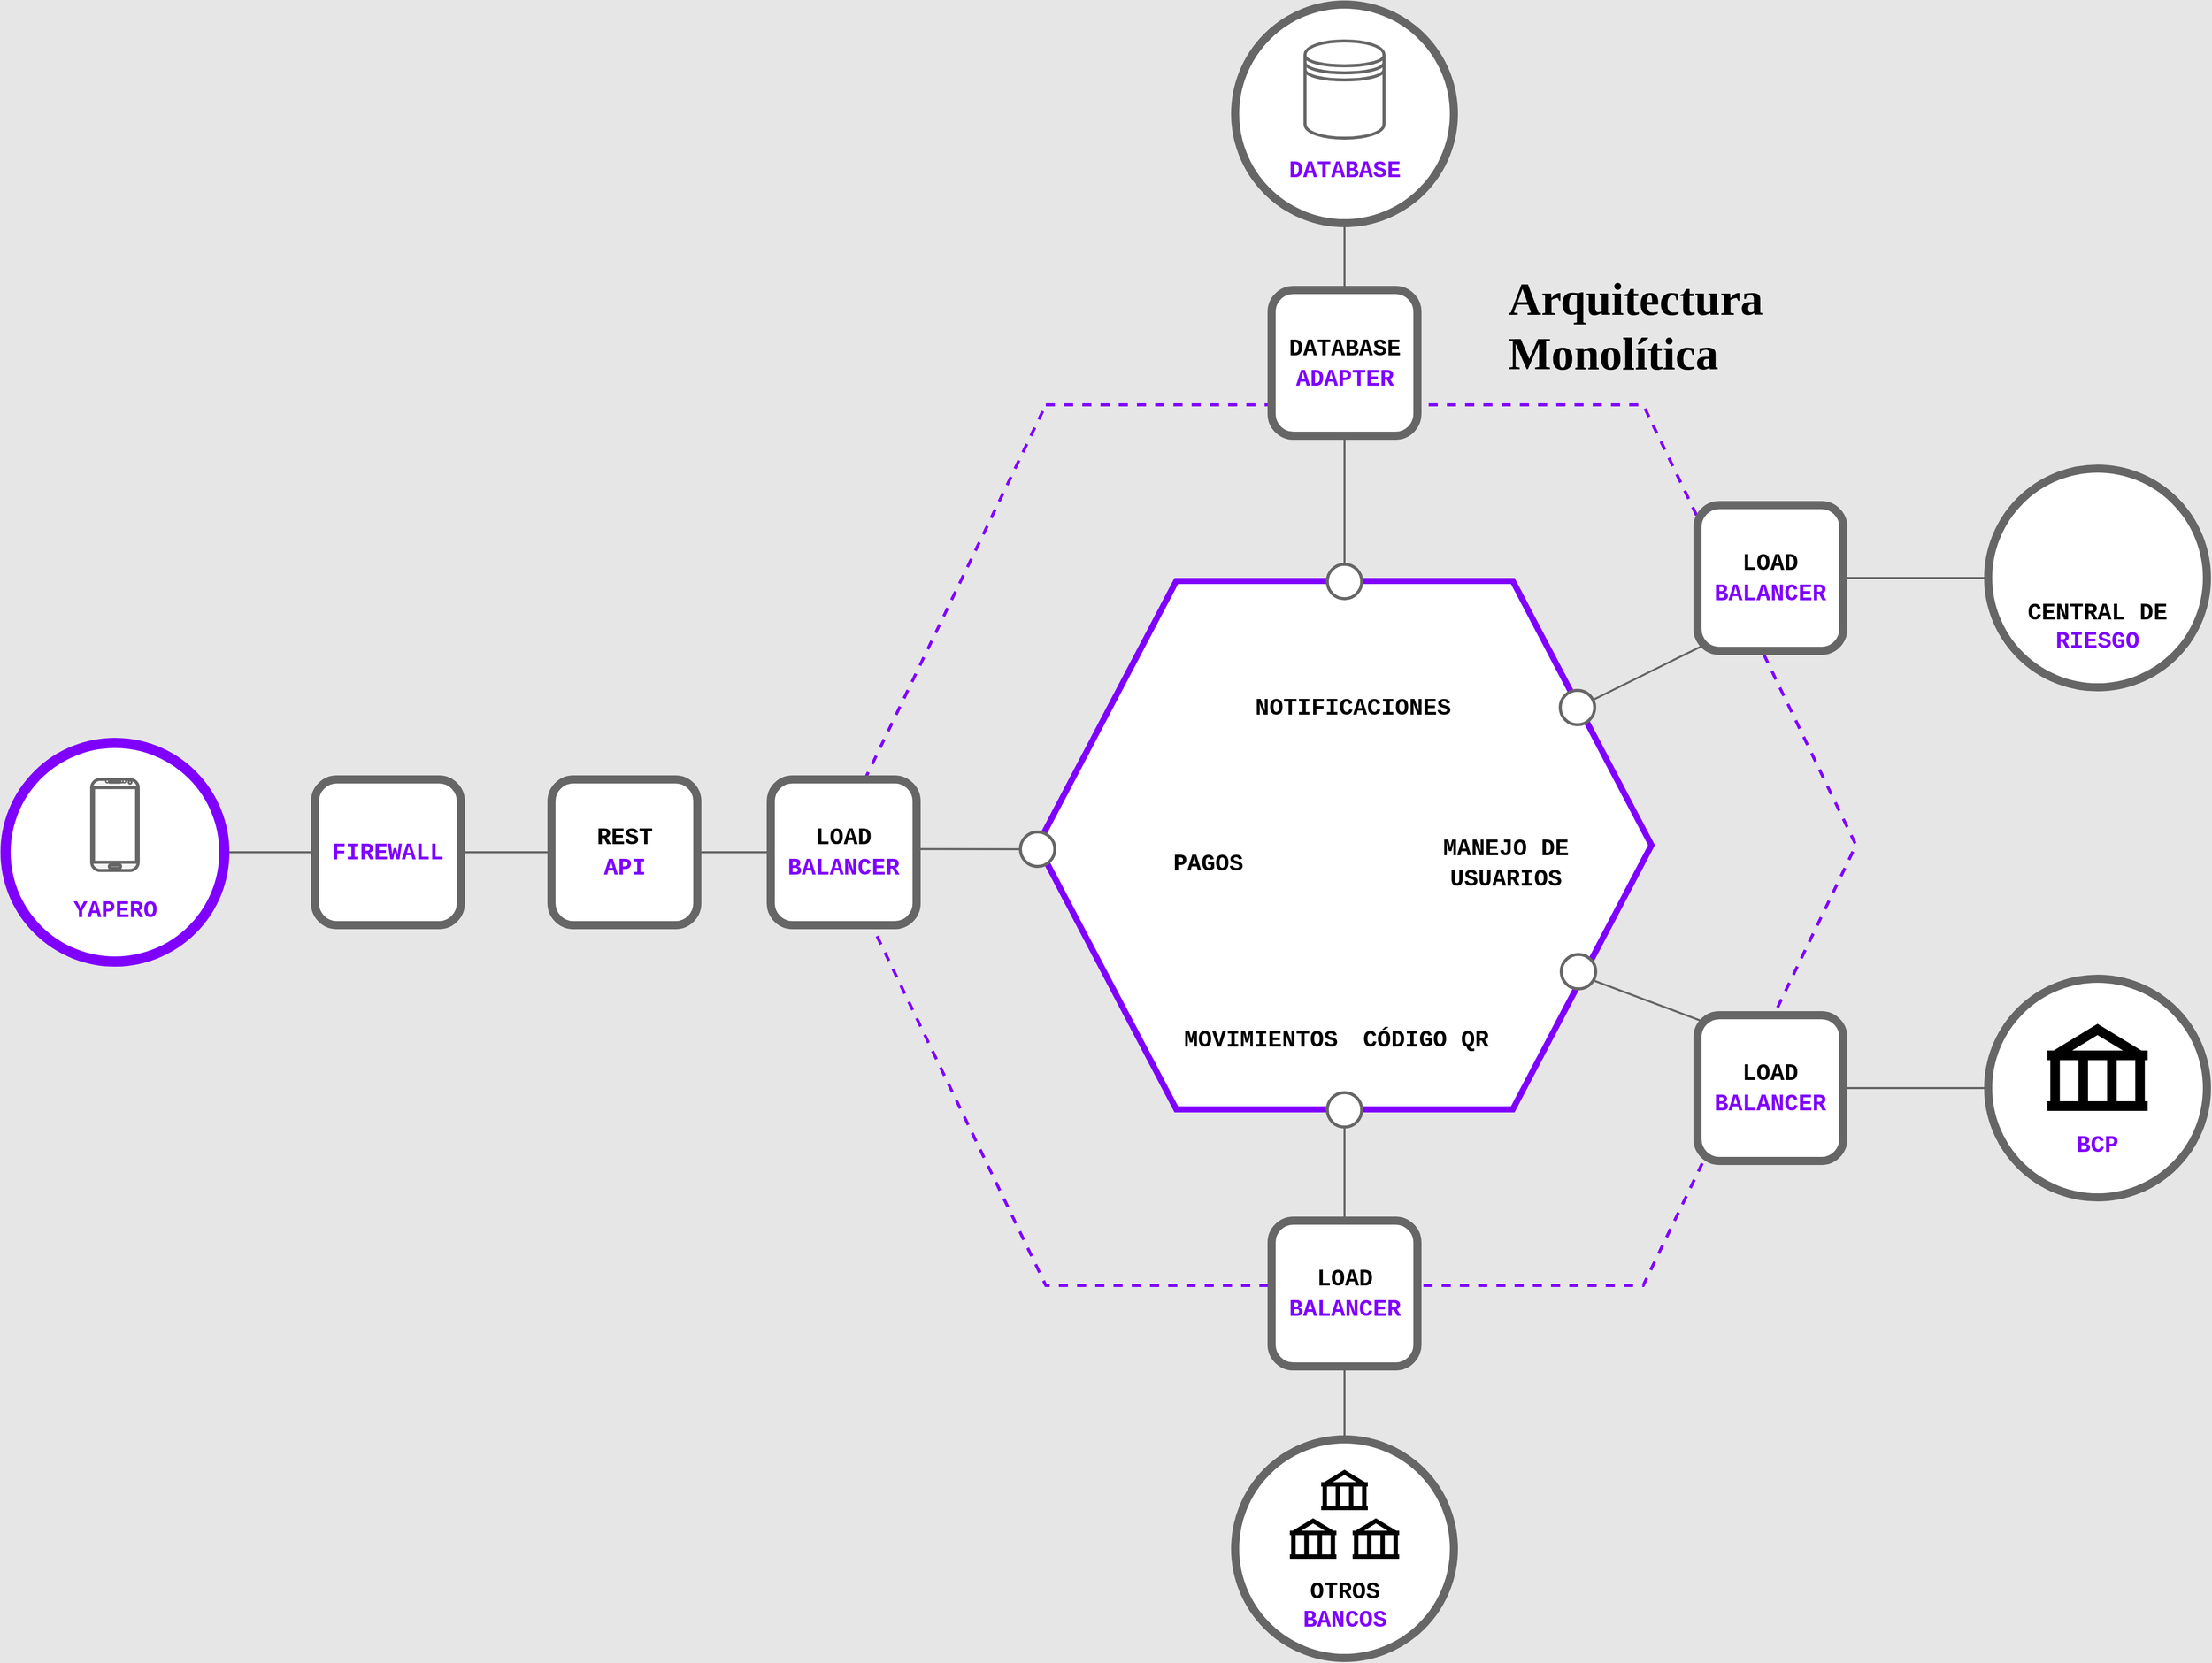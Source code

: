 <mxfile version="10.6.5"><diagram id="Nj3CNMMHIcebj8UWDayU" name="Page-1"><mxGraphModel dx="3898" dy="2131" grid="0" gridSize="18" guides="1" tooltips="1" connect="1" arrows="1" fold="1" page="0" pageScale="1" pageWidth="2339" pageHeight="3300" background="#E6E6E6" math="0" shadow="0"><root><mxCell id="0"/><mxCell id="1" parent="0"/><mxCell id="2wdXsBtrSsYrzA7lYTC0-44" value="" style="group" vertex="1" connectable="0" parent="1"><mxGeometry x="389.5" y="184" width="1010" height="870" as="geometry"/></mxCell><mxCell id="2wdXsBtrSsYrzA7lYTC0-16" value="" style="shape=hexagon;perimeter=hexagonPerimeter2;whiteSpace=wrap;html=1;strokeWidth=3;fillColor=none;strokeColor=#7F00FF;dashed=1;size=0.208;" vertex="1" parent="2wdXsBtrSsYrzA7lYTC0-44"><mxGeometry width="1010" height="870" as="geometry"/></mxCell><mxCell id="2wdXsBtrSsYrzA7lYTC0-4" value="" style="shape=hexagon;perimeter=hexagonPerimeter2;whiteSpace=wrap;html=1;strokeWidth=6;fillColor=#ffffff;strokeColor=#7F00FF;size=0.226;" vertex="1" parent="2wdXsBtrSsYrzA7lYTC0-44"><mxGeometry x="201.907" y="174" width="606.186" height="522" as="geometry"/></mxCell><mxCell id="2wdXsBtrSsYrzA7lYTC0-38" value="" style="shape=image;html=1;verticalAlign=top;verticalLabelPosition=bottom;labelBackgroundColor=#ffffff;imageAspect=0;aspect=fixed;image=https://cdn0.iconfinder.com/data/icons/heroicons-ui/24/icon-notification-128.png;rounded=1;dashed=1;strokeColor=#666666;strokeWidth=3;fillColor=none;" vertex="1" parent="2wdXsBtrSsYrzA7lYTC0-44"><mxGeometry x="467" y="201" width="90" height="90" as="geometry"/></mxCell><mxCell id="2wdXsBtrSsYrzA7lYTC0-37" value="" style="shape=image;html=1;verticalAlign=top;verticalLabelPosition=bottom;labelBackgroundColor=#ffffff;imageAspect=0;aspect=fixed;image=https://cdn3.iconfinder.com/data/icons/google-material-design-icons/48/ic_payment_48px-128.png;rounded=1;dashed=1;strokeColor=#666666;strokeWidth=3;fillColor=none;" vertex="1" parent="2wdXsBtrSsYrzA7lYTC0-44"><mxGeometry x="315" y="324" width="111" height="111" as="geometry"/></mxCell><mxCell id="2wdXsBtrSsYrzA7lYTC0-41" value="" style="shape=image;html=1;verticalAlign=top;verticalLabelPosition=bottom;labelBackgroundColor=#ffffff;imageAspect=0;aspect=fixed;image=https://cdn2.iconfinder.com/data/icons/ios-7-icons/50/user_male2-128.png;rounded=1;strokeColor=#666666;strokeWidth=3;fillColor=none;" vertex="1" parent="2wdXsBtrSsYrzA7lYTC0-44"><mxGeometry x="619" y="334.5" width="90" height="90" as="geometry"/></mxCell><mxCell id="2wdXsBtrSsYrzA7lYTC0-43" value="" style="shape=image;html=1;verticalAlign=top;verticalLabelPosition=bottom;labelBackgroundColor=#ffffff;imageAspect=0;aspect=fixed;image=https://cdn0.iconfinder.com/data/icons/feather/96/paper-128.png;rounded=1;strokeColor=#7F00FF;strokeWidth=3;fillColor=none;" vertex="1" parent="2wdXsBtrSsYrzA7lYTC0-44"><mxGeometry x="377" y="520" width="90" height="90" as="geometry"/></mxCell><mxCell id="2wdXsBtrSsYrzA7lYTC0-42" value="" style="shape=image;html=1;verticalAlign=top;verticalLabelPosition=bottom;labelBackgroundColor=#ffffff;imageAspect=0;aspect=fixed;image=https://cdn1.iconfinder.com/data/icons/ios-11-glyphs/30/qr_code-128.png;rounded=1;strokeColor=#666666;strokeWidth=3;fillColor=none;" vertex="1" parent="2wdXsBtrSsYrzA7lYTC0-44"><mxGeometry x="544" y="522" width="97" height="97" as="geometry"/></mxCell><mxCell id="2wdXsBtrSsYrzA7lYTC0-45" value="&lt;font style=&quot;font-size: 23px;&quot;&gt;&lt;b style=&quot;font-size: 23px;&quot;&gt;&lt;font style=&quot;font-size: 23px;&quot; face=&quot;Courier New&quot;&gt;MANEJO DE USUARIOS&lt;/font&gt;&lt;/b&gt;&lt;/font&gt;" style="text;html=1;strokeColor=none;fillColor=none;align=center;verticalAlign=middle;whiteSpace=wrap;rounded=0;spacing=0;fontSize=23;" vertex="1" parent="2wdXsBtrSsYrzA7lYTC0-44"><mxGeometry x="593" y="423" width="142" height="60" as="geometry"/></mxCell><mxCell id="2wdXsBtrSsYrzA7lYTC0-46" value="&lt;font style=&quot;font-size: 23px;&quot;&gt;&lt;b style=&quot;font-size: 23px;&quot;&gt;&lt;font style=&quot;font-size: 23px;&quot; face=&quot;Courier New&quot;&gt;PAGOS&lt;br style=&quot;font-size: 23px;&quot;&gt;&lt;/font&gt;&lt;/b&gt;&lt;/font&gt;" style="text;html=1;strokeColor=none;fillColor=none;align=center;verticalAlign=middle;whiteSpace=wrap;rounded=0;spacing=0;fontSize=23;" vertex="1" parent="2wdXsBtrSsYrzA7lYTC0-44"><mxGeometry x="299.5" y="423" width="142" height="60" as="geometry"/></mxCell><mxCell id="2wdXsBtrSsYrzA7lYTC0-47" value="&lt;font style=&quot;font-size: 23px;&quot;&gt;&lt;b style=&quot;font-size: 23px;&quot;&gt;&lt;font style=&quot;font-size: 23px;&quot; face=&quot;Courier New&quot;&gt;MOVIMIENTOS&lt;br style=&quot;font-size: 23px;&quot;&gt;&lt;/font&gt;&lt;/b&gt;&lt;/font&gt;" style="text;html=1;strokeColor=none;fillColor=none;align=center;verticalAlign=middle;whiteSpace=wrap;rounded=0;spacing=0;fontSize=23;" vertex="1" parent="2wdXsBtrSsYrzA7lYTC0-44"><mxGeometry x="351" y="597" width="142" height="60" as="geometry"/></mxCell><mxCell id="2wdXsBtrSsYrzA7lYTC0-48" value="&lt;font style=&quot;font-size: 23px;&quot;&gt;&lt;b style=&quot;font-size: 23px;&quot;&gt;&lt;font style=&quot;font-size: 23px;&quot; face=&quot;Courier New&quot;&gt;CÓDIGO QR&lt;br style=&quot;font-size: 23px;&quot;&gt;&lt;/font&gt;&lt;/b&gt;&lt;/font&gt;" style="text;html=1;strokeColor=none;fillColor=none;align=center;verticalAlign=middle;whiteSpace=wrap;rounded=0;spacing=0;fontSize=23;" vertex="1" parent="2wdXsBtrSsYrzA7lYTC0-44"><mxGeometry x="514" y="597" width="142" height="60" as="geometry"/></mxCell><mxCell id="2wdXsBtrSsYrzA7lYTC0-49" value="&lt;font style=&quot;font-size: 23px;&quot;&gt;&lt;b style=&quot;font-size: 23px;&quot;&gt;&lt;font style=&quot;font-size: 23px;&quot; face=&quot;Courier New&quot;&gt;NOTIFICACIONES&lt;br style=&quot;font-size: 23px;&quot;&gt;&lt;/font&gt;&lt;/b&gt;&lt;/font&gt;" style="text;html=1;strokeColor=none;fillColor=none;align=center;verticalAlign=middle;whiteSpace=wrap;rounded=0;spacing=0;fontSize=23;" vertex="1" parent="2wdXsBtrSsYrzA7lYTC0-44"><mxGeometry x="442" y="269" width="142" height="60" as="geometry"/></mxCell><mxCell id="2wdXsBtrSsYrzA7lYTC0-50" value="" style="ellipse;whiteSpace=wrap;html=1;aspect=fixed;rounded=1;strokeColor=#666666;strokeWidth=3;fillColor=#ffffff;" vertex="1" parent="2wdXsBtrSsYrzA7lYTC0-44"><mxGeometry x="185" y="422" width="34" height="34" as="geometry"/></mxCell><mxCell id="2wdXsBtrSsYrzA7lYTC0-55" value="" style="ellipse;whiteSpace=wrap;html=1;aspect=fixed;rounded=1;strokeColor=#666666;strokeWidth=3;fillColor=#ffffff;" vertex="1" parent="2wdXsBtrSsYrzA7lYTC0-44"><mxGeometry x="488" y="157.5" width="34" height="34" as="geometry"/></mxCell><mxCell id="2wdXsBtrSsYrzA7lYTC0-58" value="" style="ellipse;whiteSpace=wrap;html=1;aspect=fixed;rounded=1;strokeColor=#666666;strokeWidth=3;fillColor=#ffffff;" vertex="1" parent="2wdXsBtrSsYrzA7lYTC0-44"><mxGeometry x="718" y="282" width="34" height="34" as="geometry"/></mxCell><mxCell id="2wdXsBtrSsYrzA7lYTC0-78" value="" style="ellipse;whiteSpace=wrap;html=1;aspect=fixed;rounded=1;strokeColor=#666666;strokeWidth=3;fillColor=#ffffff;" vertex="1" parent="2wdXsBtrSsYrzA7lYTC0-44"><mxGeometry x="719" y="543" width="34" height="34" as="geometry"/></mxCell><mxCell id="2wdXsBtrSsYrzA7lYTC0-5" value="&lt;div style=&quot;font-size: 23px&quot;&gt;&lt;b&gt;&lt;font style=&quot;font-size: 23px&quot; face=&quot;Courier New&quot;&gt;REST&lt;/font&gt;&lt;/b&gt;&lt;/div&gt;&lt;div style=&quot;font-size: 23px&quot;&gt;&lt;b&gt;&lt;font style=&quot;font-size: 23px&quot; face=&quot;Courier New&quot;&gt;&lt;font color=&quot;#7F00FF&quot;&gt;API&lt;/font&gt;&lt;br&gt;&lt;/font&gt;&lt;/b&gt;&lt;/div&gt;" style="whiteSpace=wrap;html=1;aspect=fixed;strokeColor=#666666;strokeWidth=8;fillColor=#ffffff;rounded=1;" vertex="1" parent="1"><mxGeometry x="111.5" y="554" width="144" height="144" as="geometry"/></mxCell><mxCell id="2wdXsBtrSsYrzA7lYTC0-7" value="&lt;div style=&quot;font-size: 23px&quot;&gt;&lt;b&gt;&lt;font style=&quot;font-size: 23px&quot; face=&quot;Courier New&quot;&gt;DATABASE&lt;/font&gt;&lt;/b&gt;&lt;/div&gt;&lt;div style=&quot;font-size: 23px&quot;&gt;&lt;b&gt;&lt;font style=&quot;font-size: 23px&quot; face=&quot;Courier New&quot;&gt;&lt;font color=&quot;#7F00FF&quot;&gt;ADAPTER&lt;/font&gt;&lt;br&gt;&lt;/font&gt;&lt;/b&gt;&lt;/div&gt;" style="whiteSpace=wrap;html=1;aspect=fixed;strokeColor=#666666;strokeWidth=8;fillColor=#ffffff;rounded=1;" vertex="1" parent="1"><mxGeometry x="822.5" y="70.5" width="144" height="144" as="geometry"/></mxCell><mxCell id="2wdXsBtrSsYrzA7lYTC0-11" value="&lt;div style=&quot;font-size: 23px&quot;&gt;&lt;b&gt;&lt;font style=&quot;font-size: 23px&quot; face=&quot;Courier New&quot;&gt;&lt;font color=&quot;#7F00FF&quot;&gt;FIREWALL&lt;/font&gt;&lt;br&gt;&lt;/font&gt;&lt;/b&gt;&lt;/div&gt;" style="whiteSpace=wrap;html=1;aspect=fixed;strokeColor=#666666;strokeWidth=8;fillColor=#ffffff;rounded=1;" vertex="1" parent="1"><mxGeometry x="-122" y="554" width="144" height="144" as="geometry"/></mxCell><mxCell id="2wdXsBtrSsYrzA7lYTC0-14" value="&lt;div style=&quot;font-size: 23px&quot;&gt;&lt;b&gt;&lt;font style=&quot;font-size: 23px&quot; face=&quot;Courier New&quot;&gt;LOAD&lt;/font&gt;&lt;/b&gt;&lt;/div&gt;&lt;div style=&quot;font-size: 23px&quot;&gt;&lt;b&gt;&lt;font style=&quot;font-size: 23px&quot; face=&quot;Courier New&quot;&gt;&lt;font color=&quot;#7F00FF&quot;&gt;BALANCER&lt;/font&gt;&lt;br&gt;&lt;/font&gt;&lt;/b&gt;&lt;/div&gt;" style="whiteSpace=wrap;html=1;aspect=fixed;strokeColor=#666666;strokeWidth=8;fillColor=#ffffff;rounded=1;" vertex="1" parent="1"><mxGeometry x="328" y="554" width="144" height="144" as="geometry"/></mxCell><mxCell id="2wdXsBtrSsYrzA7lYTC0-18" value="&lt;div style=&quot;font-size: 23px&quot;&gt;&lt;b&gt;&lt;font style=&quot;font-size: 23px&quot; face=&quot;Courier New&quot;&gt;LOAD&lt;/font&gt;&lt;/b&gt;&lt;/div&gt;&lt;div style=&quot;font-size: 23px&quot;&gt;&lt;b&gt;&lt;font style=&quot;font-size: 23px&quot; face=&quot;Courier New&quot;&gt;&lt;font color=&quot;#7F00FF&quot;&gt;BALANCER&lt;/font&gt;&lt;br&gt;&lt;/font&gt;&lt;/b&gt;&lt;/div&gt;" style="whiteSpace=wrap;html=1;aspect=fixed;strokeColor=#666666;strokeWidth=8;fillColor=#ffffff;rounded=1;" vertex="1" parent="1"><mxGeometry x="1243" y="283" width="144" height="144" as="geometry"/></mxCell><mxCell id="2wdXsBtrSsYrzA7lYTC0-19" value="&lt;div style=&quot;font-size: 23px&quot;&gt;&lt;b&gt;&lt;font style=&quot;font-size: 23px&quot; face=&quot;Courier New&quot;&gt;LOAD&lt;/font&gt;&lt;/b&gt;&lt;/div&gt;&lt;div style=&quot;font-size: 23px&quot;&gt;&lt;b&gt;&lt;font style=&quot;font-size: 23px&quot; face=&quot;Courier New&quot;&gt;&lt;font color=&quot;#7F00FF&quot;&gt;BALANCER&lt;/font&gt;&lt;br&gt;&lt;/font&gt;&lt;/b&gt;&lt;/div&gt;" style="whiteSpace=wrap;html=1;aspect=fixed;strokeColor=#666666;strokeWidth=8;fillColor=#ffffff;rounded=1;" vertex="1" parent="1"><mxGeometry x="1243" y="787" width="144" height="144" as="geometry"/></mxCell><mxCell id="2wdXsBtrSsYrzA7lYTC0-20" value="&lt;div style=&quot;font-size: 23px&quot;&gt;&lt;b&gt;&lt;font style=&quot;font-size: 23px&quot; face=&quot;Courier New&quot;&gt;LOAD&lt;/font&gt;&lt;/b&gt;&lt;/div&gt;&lt;div style=&quot;font-size: 23px&quot;&gt;&lt;b&gt;&lt;font style=&quot;font-size: 23px&quot; face=&quot;Courier New&quot;&gt;&lt;font color=&quot;#7F00FF&quot;&gt;BALANCER&lt;/font&gt;&lt;br&gt;&lt;/font&gt;&lt;/b&gt;&lt;/div&gt;" style="whiteSpace=wrap;html=1;aspect=fixed;strokeColor=#666666;strokeWidth=8;fillColor=#ffffff;rounded=1;" vertex="1" parent="1"><mxGeometry x="822.5" y="990" width="144" height="144" as="geometry"/></mxCell><mxCell id="2wdXsBtrSsYrzA7lYTC0-8" value="" style="ellipse;whiteSpace=wrap;html=1;aspect=fixed;strokeWidth=8;fillColor=#ffffff;strokeColor=#666666;" vertex="1" parent="1"><mxGeometry x="786.5" y="-211.5" width="216" height="216" as="geometry"/></mxCell><mxCell id="2wdXsBtrSsYrzA7lYTC0-9" value="&lt;br&gt;&lt;font size=&quot;1&quot; face=&quot;Courier New&quot;&gt;&lt;b&gt;&lt;font style=&quot;font-size: 23px&quot;&gt;DATABASE&lt;/font&gt;&lt;/b&gt;&lt;/font&gt;" style="text;html=1;strokeColor=none;fillColor=none;align=center;verticalAlign=middle;whiteSpace=wrap;rounded=0;fontColor=#7F00FF;" vertex="1" parent="1"><mxGeometry x="838.5" y="-75.5" width="112" height="43" as="geometry"/></mxCell><mxCell id="2wdXsBtrSsYrzA7lYTC0-10" value="" style="shape=datastore;whiteSpace=wrap;html=1;rounded=1;strokeColor=#666666;strokeWidth=3;fillColor=#ffffff;" vertex="1" parent="1"><mxGeometry x="855.5" y="-175.5" width="78" height="96" as="geometry"/></mxCell><mxCell id="2wdXsBtrSsYrzA7lYTC0-23" value="" style="ellipse;whiteSpace=wrap;html=1;aspect=fixed;strokeWidth=8;fillColor=#ffffff;strokeColor=#666666;" vertex="1" parent="1"><mxGeometry x="1530" y="751" width="216" height="216" as="geometry"/></mxCell><mxCell id="2wdXsBtrSsYrzA7lYTC0-24" value="&lt;font color=&quot;#7F00FF&quot;&gt;&lt;br&gt;&lt;font size=&quot;1&quot; face=&quot;Courier New&quot;&gt;&lt;b&gt;&lt;font style=&quot;font-size: 23px&quot;&gt;BCP&lt;/font&gt;&lt;/b&gt;&lt;/font&gt;&lt;/font&gt;" style="text;html=1;strokeColor=none;fillColor=none;align=center;verticalAlign=middle;whiteSpace=wrap;rounded=0;" vertex="1" parent="1"><mxGeometry x="1582" y="887" width="112" height="43" as="geometry"/></mxCell><mxCell id="2wdXsBtrSsYrzA7lYTC0-29" value="" style="group" vertex="1" connectable="0" parent="1"><mxGeometry x="1530" y="247" width="216" height="216" as="geometry"/></mxCell><mxCell id="2wdXsBtrSsYrzA7lYTC0-21" value="" style="ellipse;whiteSpace=wrap;html=1;aspect=fixed;strokeWidth=8;fillColor=#ffffff;strokeColor=#666666;" vertex="1" parent="2wdXsBtrSsYrzA7lYTC0-29"><mxGeometry width="216" height="216" as="geometry"/></mxCell><mxCell id="2wdXsBtrSsYrzA7lYTC0-22" value="&lt;br&gt;&lt;div align=&quot;center&quot;&gt;&lt;font size=&quot;1&quot; face=&quot;Courier New&quot;&gt;&lt;b&gt;&lt;font style=&quot;font-size: 23px&quot;&gt;CENTRAL DE &lt;font color=&quot;#7F00FF&quot;&gt;RIESGO&lt;/font&gt;&lt;/font&gt;&lt;/b&gt;&lt;/font&gt;&lt;br&gt;&lt;/div&gt;" style="text;html=1;strokeColor=none;fillColor=none;align=center;verticalAlign=middle;whiteSpace=wrap;rounded=0;" vertex="1" parent="2wdXsBtrSsYrzA7lYTC0-29"><mxGeometry x="35" y="128.5" width="146" height="43" as="geometry"/></mxCell><mxCell id="2wdXsBtrSsYrzA7lYTC0-28" value="" style="shape=image;html=1;verticalAlign=top;verticalLabelPosition=bottom;labelBackgroundColor=#ffffff;imageAspect=0;aspect=fixed;image=https://cdn0.iconfinder.com/data/icons/typicons-2/24/warning-outline-128.png;rounded=1;dashed=1;strokeColor=#666666;strokeWidth=3;fillColor=none;" vertex="1" parent="2wdXsBtrSsYrzA7lYTC0-29"><mxGeometry x="47.5" y="4.5" width="121" height="121" as="geometry"/></mxCell><mxCell id="2wdXsBtrSsYrzA7lYTC0-31" value="" style="shape=mxgraph.signs.travel.bank;html=1;fillColor=#000000;strokeColor=none;verticalLabelPosition=bottom;verticalAlign=top;align=center;rounded=1;dashed=1;" vertex="1" parent="1"><mxGeometry x="1588.5" y="795.5" width="99" height="86" as="geometry"/></mxCell><mxCell id="2wdXsBtrSsYrzA7lYTC0-36" value="" style="group" vertex="1" connectable="0" parent="1"><mxGeometry x="786.5" y="1206" width="216" height="216" as="geometry"/></mxCell><mxCell id="2wdXsBtrSsYrzA7lYTC0-25" value="" style="ellipse;whiteSpace=wrap;html=1;aspect=fixed;strokeWidth=8;fillColor=#ffffff;strokeColor=#666666;" vertex="1" parent="2wdXsBtrSsYrzA7lYTC0-36"><mxGeometry width="216" height="216" as="geometry"/></mxCell><mxCell id="2wdXsBtrSsYrzA7lYTC0-26" value="&lt;br&gt;&lt;font size=&quot;1&quot; face=&quot;Courier New&quot;&gt;&lt;b&gt;&lt;font style=&quot;font-size: 23px&quot;&gt;OTROS&lt;br&gt;&lt;font color=&quot;#7F00FF&quot;&gt;BANCOS&lt;/font&gt;&lt;br&gt;&lt;/font&gt;&lt;/b&gt;&lt;/font&gt;" style="text;html=1;strokeColor=none;fillColor=none;align=center;verticalAlign=middle;whiteSpace=wrap;rounded=0;" vertex="1" parent="2wdXsBtrSsYrzA7lYTC0-36"><mxGeometry x="52" y="136" width="112" height="43" as="geometry"/></mxCell><mxCell id="2wdXsBtrSsYrzA7lYTC0-32" value="" style="shape=mxgraph.signs.travel.bank;html=1;fillColor=#000000;strokeColor=none;verticalLabelPosition=bottom;verticalAlign=top;align=center;rounded=1;dashed=1;" vertex="1" parent="2wdXsBtrSsYrzA7lYTC0-36"><mxGeometry x="54" y="78" width="46" height="40" as="geometry"/></mxCell><mxCell id="2wdXsBtrSsYrzA7lYTC0-33" value="" style="shape=mxgraph.signs.travel.bank;html=1;fillColor=#000000;strokeColor=none;verticalLabelPosition=bottom;verticalAlign=top;align=center;rounded=1;dashed=1;" vertex="1" parent="2wdXsBtrSsYrzA7lYTC0-36"><mxGeometry x="116" y="78" width="46" height="40" as="geometry"/></mxCell><mxCell id="2wdXsBtrSsYrzA7lYTC0-35" value="" style="shape=mxgraph.signs.travel.bank;html=1;fillColor=#000000;strokeColor=none;verticalLabelPosition=bottom;verticalAlign=top;align=center;rounded=1;dashed=1;" vertex="1" parent="2wdXsBtrSsYrzA7lYTC0-36"><mxGeometry x="85" y="30" width="46" height="40" as="geometry"/></mxCell><mxCell id="2wdXsBtrSsYrzA7lYTC0-51" value="" style="endArrow=none;html=1;fontColor=#666666;strokeWidth=2;strokeColor=#666666;entryX=0;entryY=0.5;entryDx=0;entryDy=0;exitX=1.011;exitY=0.478;exitDx=0;exitDy=0;exitPerimeter=0;" edge="1" parent="1" source="2wdXsBtrSsYrzA7lYTC0-14" target="2wdXsBtrSsYrzA7lYTC0-50"><mxGeometry width="50" height="50" relative="1" as="geometry"><mxPoint x="522" y="716" as="sourcePoint"/><mxPoint x="572" y="666" as="targetPoint"/></mxGeometry></mxCell><mxCell id="2wdXsBtrSsYrzA7lYTC0-52" value="" style="endArrow=none;html=1;fontColor=#666666;strokeWidth=2;strokeColor=#666666;entryX=0;entryY=0.5;entryDx=0;entryDy=0;exitX=1;exitY=0.5;exitDx=0;exitDy=0;" edge="1" parent="1" source="2wdXsBtrSsYrzA7lYTC0-5" target="2wdXsBtrSsYrzA7lYTC0-14"><mxGeometry width="50" height="50" relative="1" as="geometry"><mxPoint x="205.119" y="737.81" as="sourcePoint"/><mxPoint x="306.071" y="737.81" as="targetPoint"/></mxGeometry></mxCell><mxCell id="2wdXsBtrSsYrzA7lYTC0-53" value="" style="endArrow=none;html=1;fontColor=#666666;strokeWidth=2;strokeColor=#666666;entryX=0;entryY=0.5;entryDx=0;entryDy=0;exitX=1;exitY=0.5;exitDx=0;exitDy=0;" edge="1" parent="1" source="2wdXsBtrSsYrzA7lYTC0-11" target="2wdXsBtrSsYrzA7lYTC0-5"><mxGeometry width="50" height="50" relative="1" as="geometry"><mxPoint x="36.024" y="748.643" as="sourcePoint"/><mxPoint x="108.405" y="748.643" as="targetPoint"/></mxGeometry></mxCell><mxCell id="2wdXsBtrSsYrzA7lYTC0-54" value="" style="endArrow=none;html=1;fontColor=#666666;strokeWidth=2;strokeColor=#666666;entryX=0;entryY=0.5;entryDx=0;entryDy=0;exitX=1;exitY=0.5;exitDx=0;exitDy=0;" edge="1" parent="1" source="2wdXsBtrSsYrzA7lYTC0-3" target="2wdXsBtrSsYrzA7lYTC0-11"><mxGeometry width="50" height="50" relative="1" as="geometry"><mxPoint x="40.19" y="644.143" as="sourcePoint"/><mxPoint x="129.714" y="644.143" as="targetPoint"/></mxGeometry></mxCell><mxCell id="2wdXsBtrSsYrzA7lYTC0-56" value="" style="endArrow=none;html=1;fontColor=#666666;strokeWidth=2;strokeColor=#666666;entryX=0.5;entryY=0;entryDx=0;entryDy=0;exitX=0.5;exitY=1;exitDx=0;exitDy=0;" edge="1" parent="1" source="2wdXsBtrSsYrzA7lYTC0-7" target="2wdXsBtrSsYrzA7lYTC0-55"><mxGeometry width="50" height="50" relative="1" as="geometry"><mxPoint x="714.5" y="270" as="sourcePoint"/><mxPoint x="815.5" y="270" as="targetPoint"/></mxGeometry></mxCell><mxCell id="2wdXsBtrSsYrzA7lYTC0-57" value="" style="endArrow=none;html=1;fontColor=#666666;strokeWidth=2;strokeColor=#666666;entryX=0.5;entryY=0;entryDx=0;entryDy=0;exitX=0.5;exitY=1;exitDx=0;exitDy=0;" edge="1" parent="1" source="2wdXsBtrSsYrzA7lYTC0-8" target="2wdXsBtrSsYrzA7lYTC0-7"><mxGeometry width="50" height="50" relative="1" as="geometry"><mxPoint x="913" y="233" as="sourcePoint"/><mxPoint x="905" y="363" as="targetPoint"/></mxGeometry></mxCell><mxCell id="2wdXsBtrSsYrzA7lYTC0-60" value="" style="endArrow=none;html=1;fontColor=#666666;strokeWidth=2;strokeColor=#666666;exitX=0.035;exitY=0.965;exitDx=0;exitDy=0;exitPerimeter=0;" edge="1" parent="1" source="2wdXsBtrSsYrzA7lYTC0-18" target="2wdXsBtrSsYrzA7lYTC0-58"><mxGeometry width="50" height="50" relative="1" as="geometry"><mxPoint x="1170" y="312" as="sourcePoint"/><mxPoint x="1170" y="439" as="targetPoint"/></mxGeometry></mxCell><mxCell id="2wdXsBtrSsYrzA7lYTC0-61" value="" style="endArrow=none;html=1;fontColor=#666666;strokeWidth=2;strokeColor=#666666;exitX=0;exitY=0.5;exitDx=0;exitDy=0;entryX=1;entryY=0.5;entryDx=0;entryDy=0;" edge="1" parent="1" source="2wdXsBtrSsYrzA7lYTC0-21" target="2wdXsBtrSsYrzA7lYTC0-18"><mxGeometry width="50" height="50" relative="1" as="geometry"><mxPoint x="1266" y="439.833" as="sourcePoint"/><mxPoint x="1157.746" y="493.48" as="targetPoint"/></mxGeometry></mxCell><mxCell id="2wdXsBtrSsYrzA7lYTC0-79" value="" style="endArrow=none;html=1;fontColor=#666666;strokeWidth=2;strokeColor=#666666;exitX=0.032;exitY=0.041;exitDx=0;exitDy=0;exitPerimeter=0;entryX=0.957;entryY=0.763;entryDx=0;entryDy=0;entryPerimeter=0;" edge="1" parent="1" source="2wdXsBtrSsYrzA7lYTC0-19" target="2wdXsBtrSsYrzA7lYTC0-78"><mxGeometry width="50" height="50" relative="1" as="geometry"><mxPoint x="1278.5" y="739.333" as="sourcePoint"/><mxPoint x="1170.246" y="792.98" as="targetPoint"/></mxGeometry></mxCell><mxCell id="2wdXsBtrSsYrzA7lYTC0-80" value="" style="endArrow=none;html=1;fontColor=#666666;strokeWidth=2;strokeColor=#666666;exitX=0;exitY=0.5;exitDx=0;exitDy=0;entryX=1;entryY=0.5;entryDx=0;entryDy=0;" edge="1" parent="1" source="2wdXsBtrSsYrzA7lYTC0-23" target="2wdXsBtrSsYrzA7lYTC0-19"><mxGeometry width="50" height="50" relative="1" as="geometry"><mxPoint x="1266" y="811" as="sourcePoint"/><mxPoint x="1159" y="771" as="targetPoint"/></mxGeometry></mxCell><mxCell id="2wdXsBtrSsYrzA7lYTC0-81" value="" style="ellipse;whiteSpace=wrap;html=1;aspect=fixed;rounded=1;strokeColor=#666666;strokeWidth=3;fillColor=#ffffff;" vertex="1" parent="1"><mxGeometry x="877.5" y="863.5" width="34" height="34" as="geometry"/></mxCell><mxCell id="2wdXsBtrSsYrzA7lYTC0-82" value="" style="endArrow=none;html=1;fontColor=#666666;strokeWidth=2;strokeColor=#666666;exitX=0.5;exitY=0;exitDx=0;exitDy=0;entryX=0.5;entryY=1;entryDx=0;entryDy=0;" edge="1" parent="1" source="2wdXsBtrSsYrzA7lYTC0-20" target="2wdXsBtrSsYrzA7lYTC0-81"><mxGeometry width="50" height="50" relative="1" as="geometry"><mxPoint x="1098.571" y="990.214" as="sourcePoint"/><mxPoint x="992.286" y="950.214" as="targetPoint"/></mxGeometry></mxCell><mxCell id="2wdXsBtrSsYrzA7lYTC0-83" value="" style="endArrow=none;html=1;fontColor=#666666;strokeWidth=2;strokeColor=#666666;exitX=0.5;exitY=0;exitDx=0;exitDy=0;entryX=0.5;entryY=1;entryDx=0;entryDy=0;" edge="1" parent="1" source="2wdXsBtrSsYrzA7lYTC0-25" target="2wdXsBtrSsYrzA7lYTC0-20"><mxGeometry width="50" height="50" relative="1" as="geometry"><mxPoint x="912.429" y="1007.857" as="sourcePoint"/><mxPoint x="904.429" y="915.286" as="targetPoint"/></mxGeometry></mxCell><mxCell id="2wdXsBtrSsYrzA7lYTC0-84" value="&lt;div style=&quot;font-size: 45px&quot; align=&quot;left&quot;&gt;&lt;font style=&quot;font-size: 45px&quot; face=&quot;Garamond&quot;&gt;&lt;b&gt;&lt;font style=&quot;font-size: 45px&quot;&gt;Arquitectura&lt;/font&gt;&lt;/b&gt;&lt;/font&gt;&lt;font style=&quot;font-size: 45px&quot; face=&quot;Garamond&quot;&gt;&lt;br&gt;&lt;font style=&quot;font-size: 45px&quot;&gt;&lt;b&gt;&lt;font style=&quot;font-size: 45px&quot;&gt;Monolítica&lt;/font&gt;&lt;/b&gt;&lt;/font&gt;&lt;br&gt;&lt;/font&gt;&lt;/div&gt;" style="text;html=1;strokeColor=none;fillColor=none;align=center;verticalAlign=middle;whiteSpace=wrap;rounded=0;spacing=0;fontFamily=Comic Sans MS;" vertex="1" parent="1"><mxGeometry x="1002.5" y="48" width="358" height="115" as="geometry"/></mxCell><mxCell id="2wdXsBtrSsYrzA7lYTC0-12" value="" style="group" vertex="1" connectable="0" parent="1"><mxGeometry x="-427.5" y="518" width="216" height="216" as="geometry"/></mxCell><mxCell id="2wdXsBtrSsYrzA7lYTC0-3" value="" style="ellipse;whiteSpace=wrap;html=1;aspect=fixed;strokeWidth=10;fillColor=#ffffff;strokeColor=#7F00FF;" vertex="1" parent="2wdXsBtrSsYrzA7lYTC0-12"><mxGeometry width="216" height="216" as="geometry"/></mxCell><mxCell id="2wdXsBtrSsYrzA7lYTC0-1" value="" style="verticalLabelPosition=bottom;verticalAlign=top;html=1;shadow=0;dashed=0;strokeWidth=3;shape=mxgraph.android.phone2;fillColor=#f5f5f5;strokeColor=#666666;fontColor=#333333;" vertex="1" parent="2wdXsBtrSsYrzA7lYTC0-12"><mxGeometry x="85" y="36" width="46" height="90" as="geometry"/></mxCell><mxCell id="2wdXsBtrSsYrzA7lYTC0-2" value="&lt;font size=&quot;1&quot; face=&quot;Courier New&quot; color=&quot;#7F00FF&quot;&gt;&lt;b&gt;&lt;font style=&quot;font-size: 23px&quot;&gt;YAPERO&lt;/font&gt;&lt;/b&gt;&lt;/font&gt;" style="text;html=1;strokeColor=none;fillColor=none;align=center;verticalAlign=middle;whiteSpace=wrap;rounded=0;" vertex="1" parent="2wdXsBtrSsYrzA7lYTC0-12"><mxGeometry x="52" y="144" width="112" height="43" as="geometry"/></mxCell></root></mxGraphModel></diagram></mxfile>